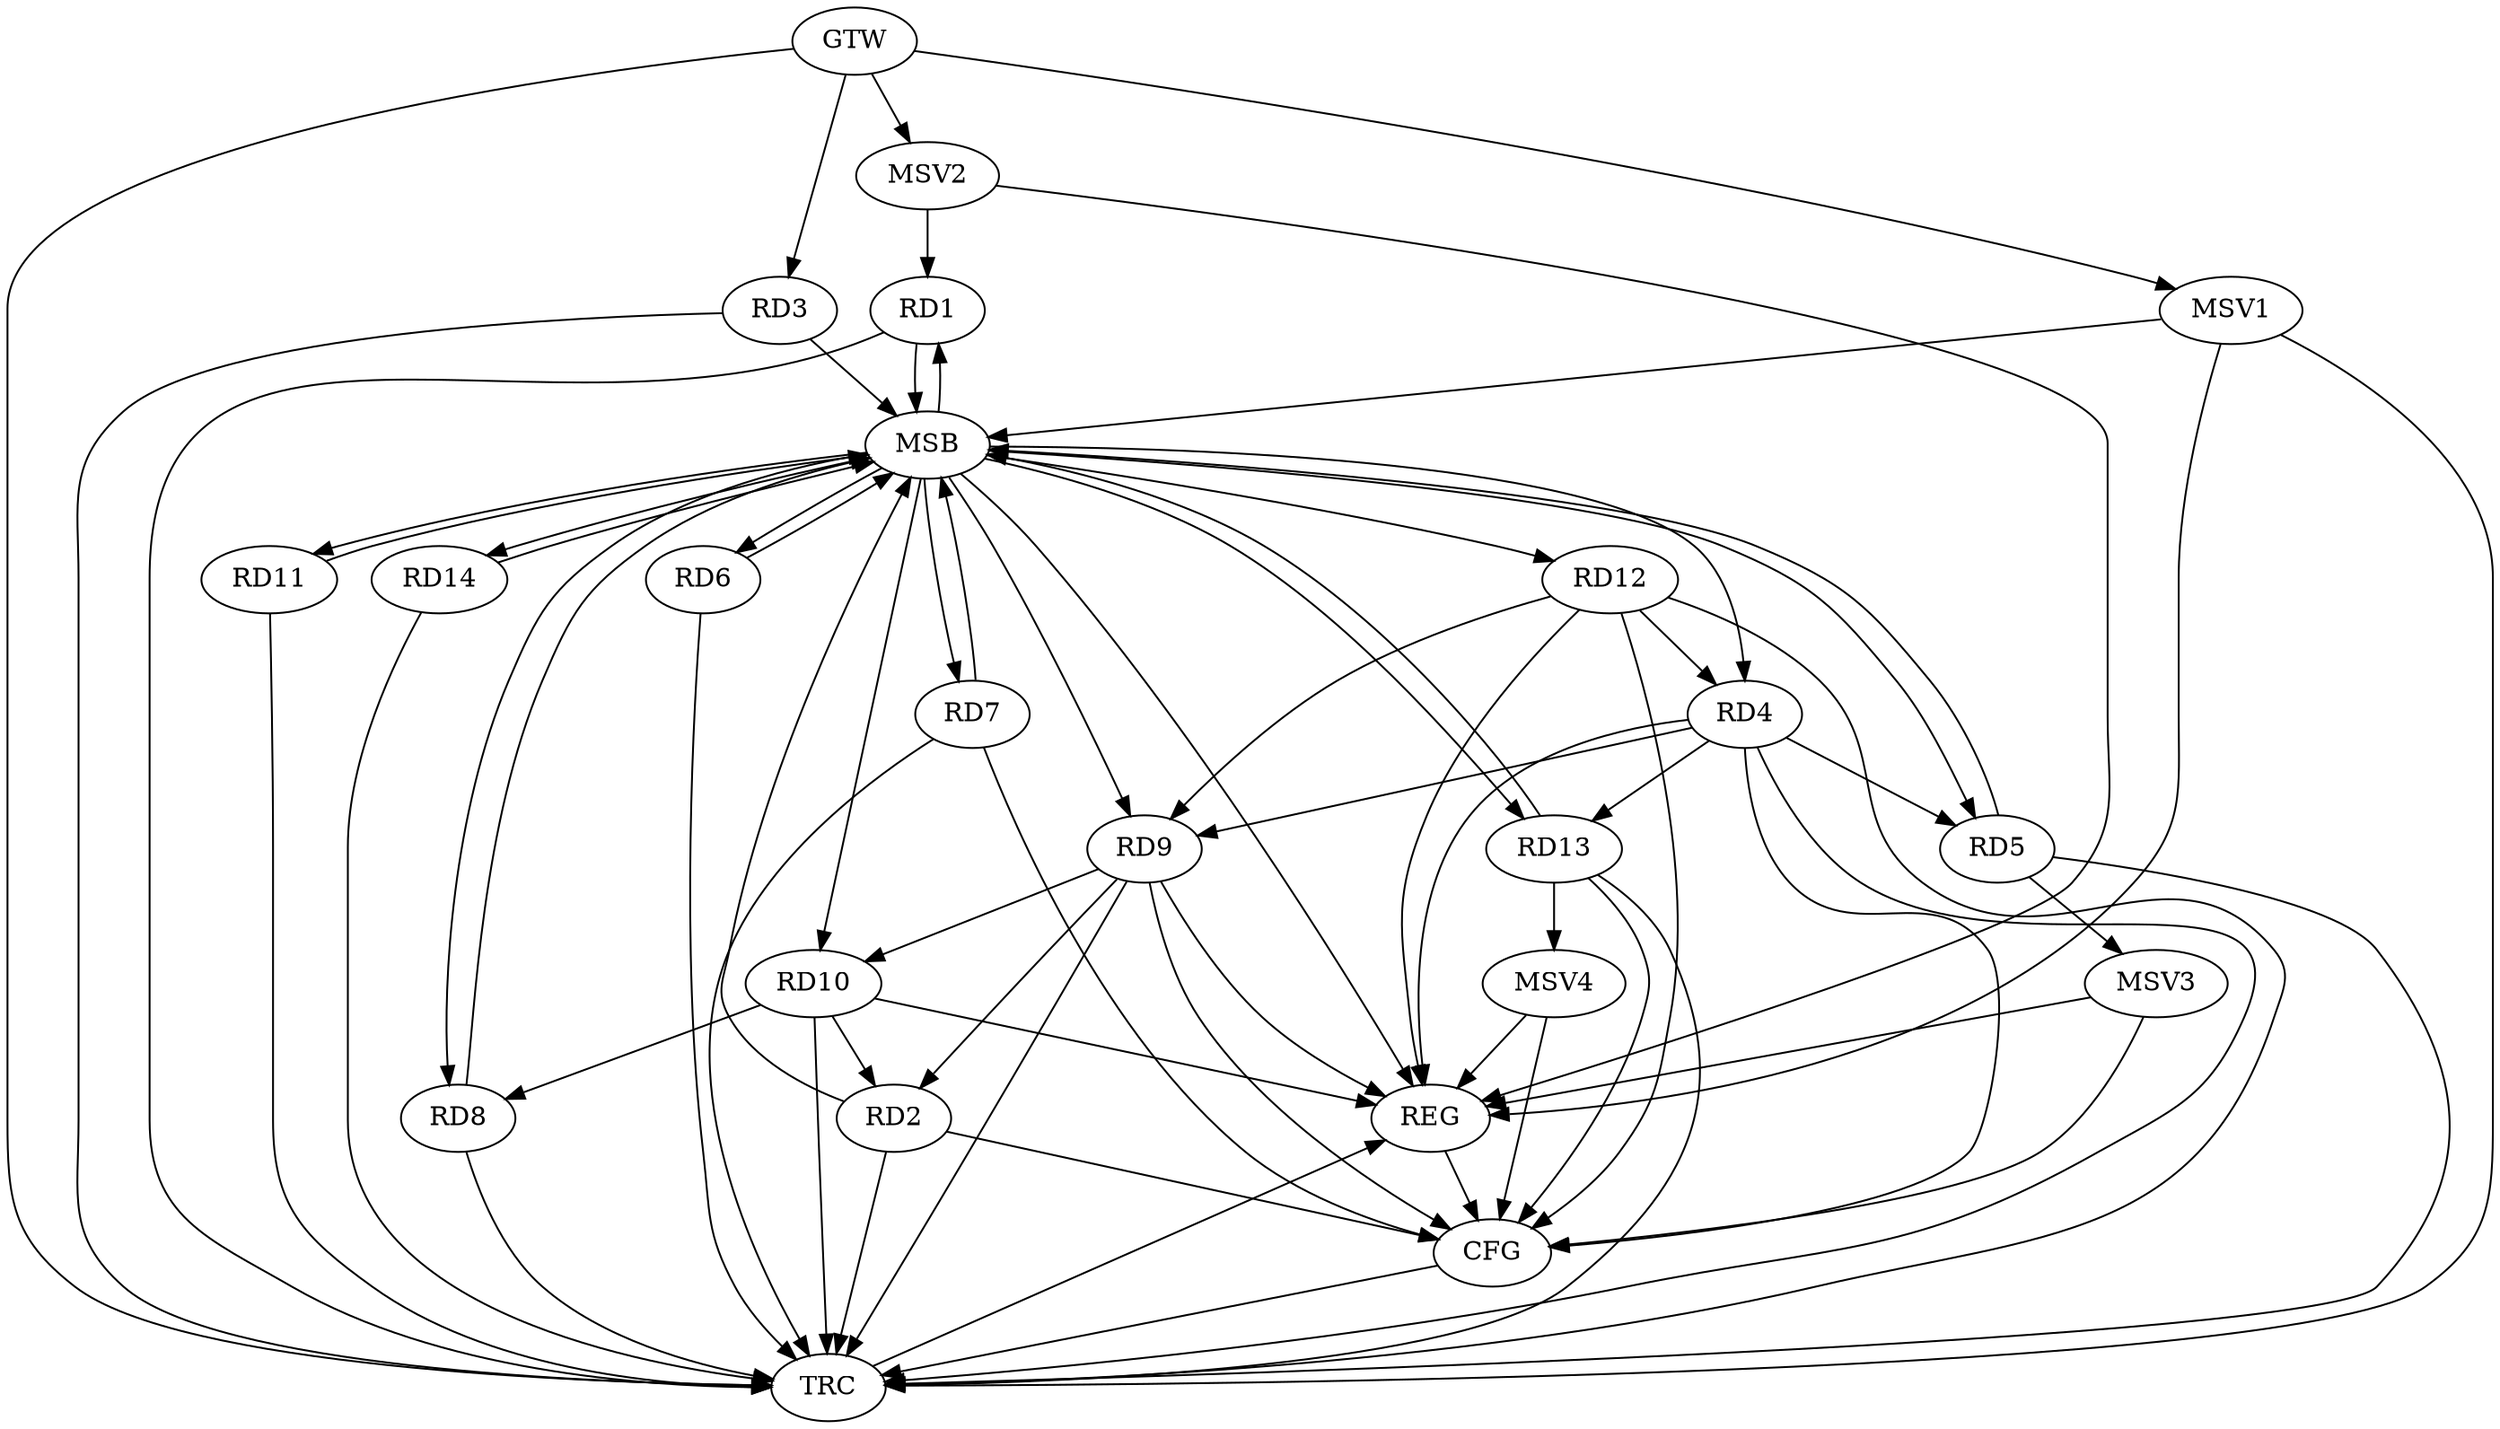 strict digraph G {
  RD1 [ label="RD1" ];
  RD2 [ label="RD2" ];
  RD3 [ label="RD3" ];
  RD4 [ label="RD4" ];
  RD5 [ label="RD5" ];
  RD6 [ label="RD6" ];
  RD7 [ label="RD7" ];
  RD8 [ label="RD8" ];
  RD9 [ label="RD9" ];
  RD10 [ label="RD10" ];
  RD11 [ label="RD11" ];
  RD12 [ label="RD12" ];
  RD13 [ label="RD13" ];
  RD14 [ label="RD14" ];
  GTW [ label="GTW" ];
  REG [ label="REG" ];
  MSB [ label="MSB" ];
  CFG [ label="CFG" ];
  TRC [ label="TRC" ];
  MSV1 [ label="MSV1" ];
  MSV2 [ label="MSV2" ];
  MSV3 [ label="MSV3" ];
  MSV4 [ label="MSV4" ];
  RD9 -> RD2;
  RD10 -> RD2;
  RD4 -> RD9;
  RD12 -> RD4;
  RD4 -> RD13;
  RD10 -> RD8;
  RD9 -> RD10;
  RD12 -> RD9;
  GTW -> RD3;
  RD4 -> REG;
  RD9 -> REG;
  RD10 -> REG;
  RD12 -> REG;
  RD1 -> MSB;
  MSB -> RD8;
  MSB -> RD9;
  MSB -> RD13;
  MSB -> REG;
  RD2 -> MSB;
  MSB -> RD6;
  MSB -> RD10;
  MSB -> RD14;
  RD3 -> MSB;
  MSB -> RD5;
  MSB -> RD11;
  RD5 -> MSB;
  MSB -> RD7;
  RD6 -> MSB;
  MSB -> RD4;
  RD7 -> MSB;
  RD8 -> MSB;
  MSB -> RD1;
  RD11 -> MSB;
  RD13 -> MSB;
  RD14 -> MSB;
  MSB -> RD12;
  RD7 -> CFG;
  RD4 -> CFG;
  RD12 -> CFG;
  RD9 -> CFG;
  RD2 -> CFG;
  RD13 -> CFG;
  REG -> CFG;
  RD1 -> TRC;
  RD2 -> TRC;
  RD3 -> TRC;
  RD4 -> TRC;
  RD5 -> TRC;
  RD6 -> TRC;
  RD7 -> TRC;
  RD8 -> TRC;
  RD9 -> TRC;
  RD10 -> TRC;
  RD11 -> TRC;
  RD12 -> TRC;
  RD13 -> TRC;
  RD14 -> TRC;
  GTW -> TRC;
  CFG -> TRC;
  TRC -> REG;
  RD4 -> RD5;
  MSV1 -> MSB;
  GTW -> MSV1;
  MSV1 -> REG;
  MSV1 -> TRC;
  MSV2 -> RD1;
  GTW -> MSV2;
  MSV2 -> REG;
  RD5 -> MSV3;
  MSV3 -> REG;
  MSV3 -> CFG;
  RD13 -> MSV4;
  MSV4 -> REG;
  MSV4 -> CFG;
}
